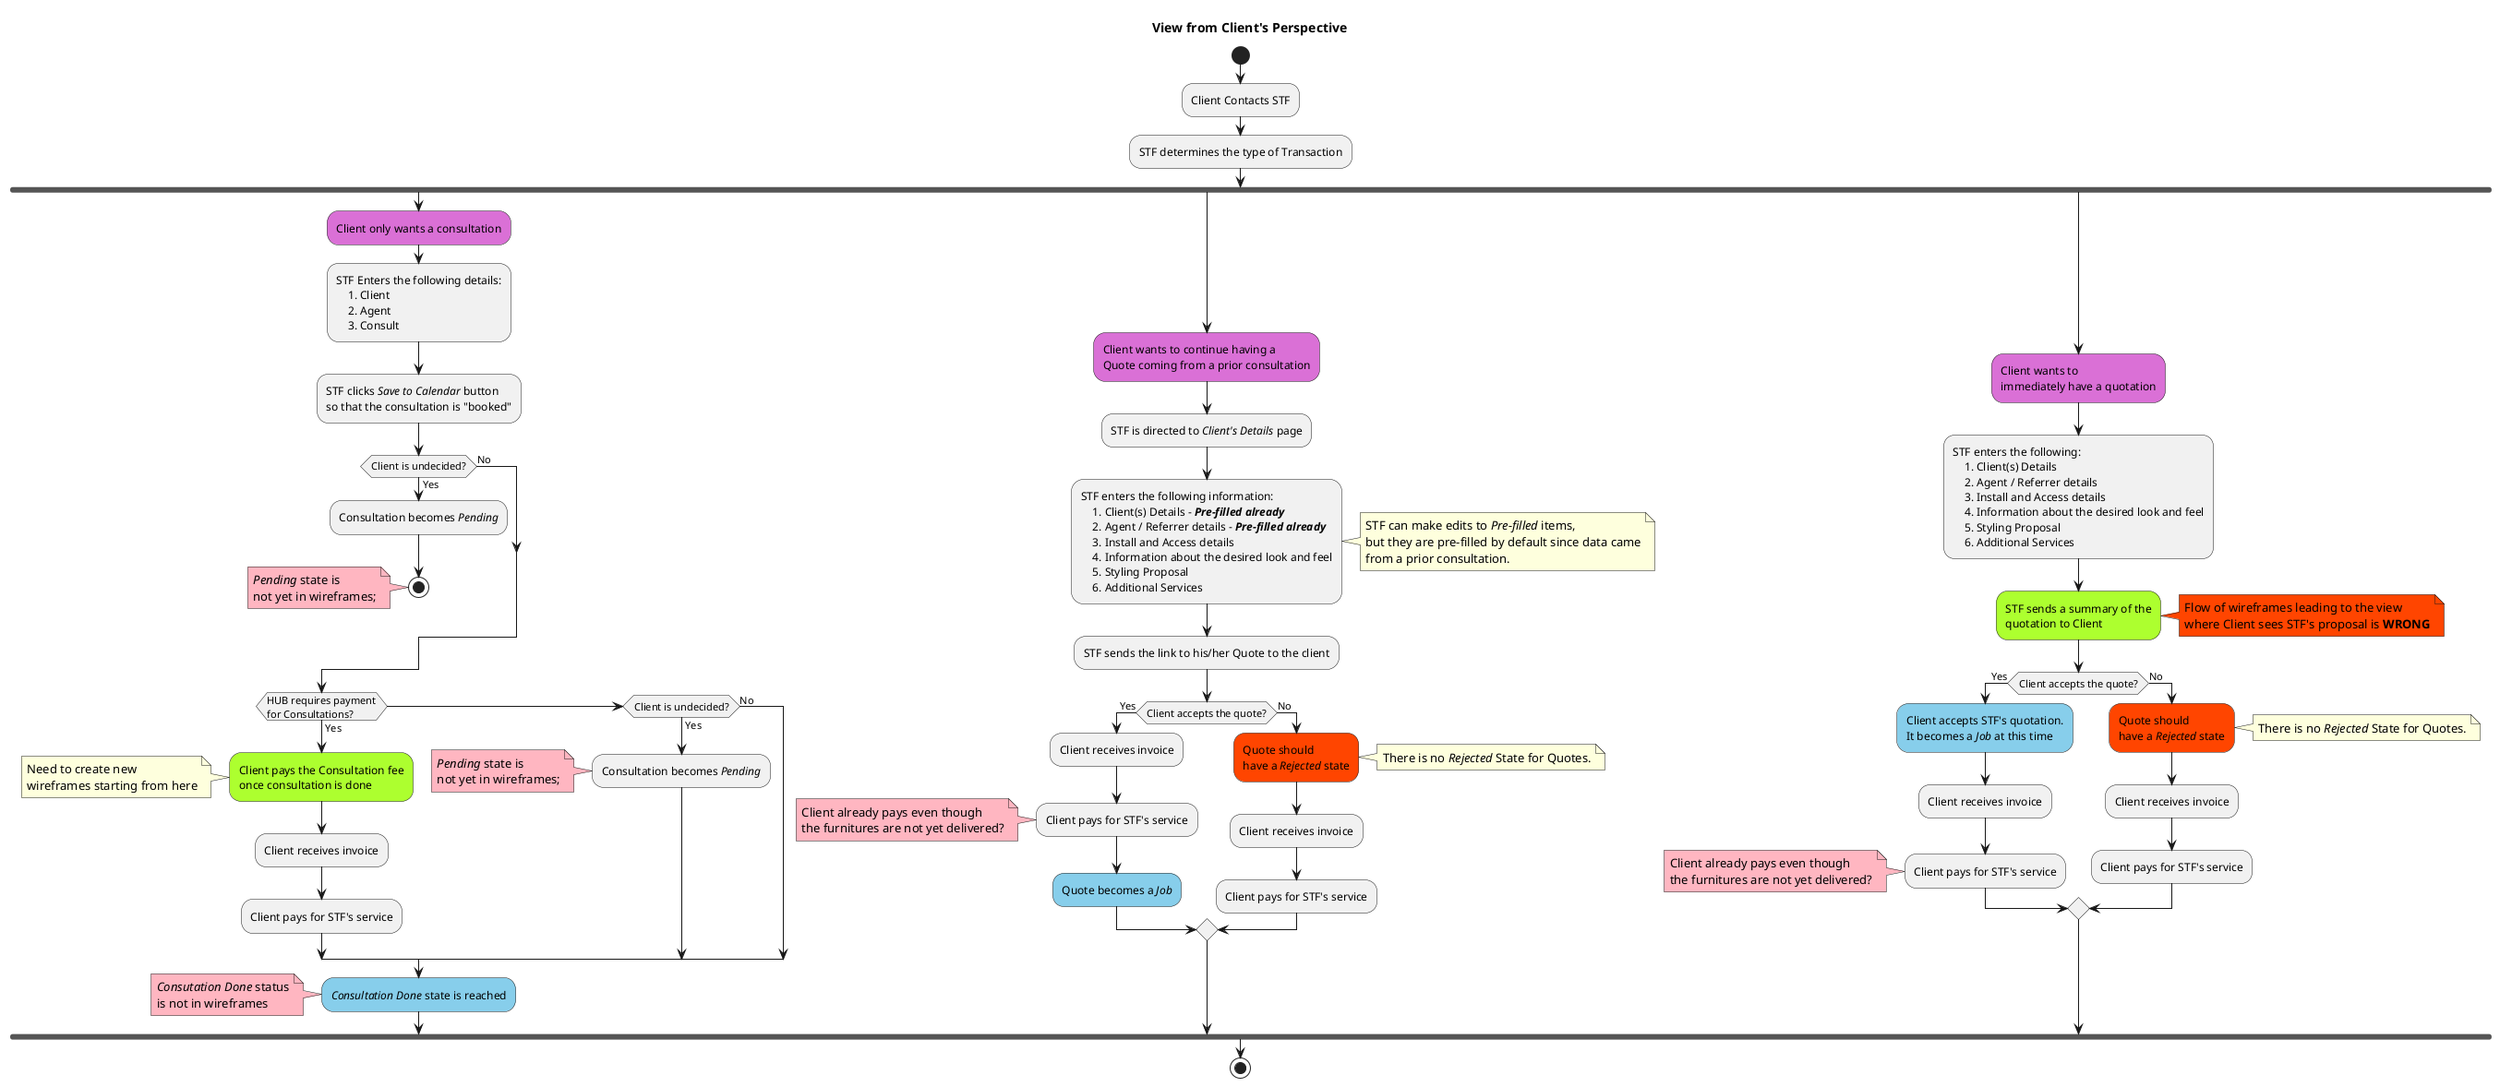 ' Contains high-level flow frm Client's perspective
' NOTE:
' Client only sees the link to STF's proposal.
' He/she is not a user to the Novari system
' which we are making

@startuml
    title View from Client's Perspective
    start
    :Client Contacts STF;
    :STF determines the type of Transaction;

    fork
        #Orchid:Client only wants a consultation;
        :STF Enters the following details:
            1. Client
            2. Agent
            3. Consult;
        :STF clicks //Save to Calendar// button
        so that the consultation is "booked";
        
        if (Client is undecided?) then (Yes)
            :Consultation becomes //Pending//;
            stop
            note left #LightPink
                //Pending// state is
                not yet in wireframes;
            end note
        else (No)
        endif
        
        if (HUB requires payment\nfor Consultations?) then (Yes)

            #GreenYellow:Client pays the Consultation fee
            once consultation is done;

            note left
                Need to create new
                wireframes starting from here
            end note

            :Client receives invoice;
            :Client pays for STF's service;
        elseif (Client is undecided?) then (Yes)
            :Consultation becomes //Pending//;
            note left #LightPink
                //Pending// state is
                not yet in wireframes;
            end note
        else (No)
        endif
            
        #SkyBlue://Consultation Done// state is reached;
        
        note left #LightPink
            //Consutation Done// status
            is not in wireframes
        end note
    
    fork again
        #Orchid:Client wants to continue having a
        Quote coming from a prior consultation;

        :STF is directed to //Client's Details// page;
        :STF enters the following information:
            1. Client(s) Details - **//Pre-filled already//**
            2. Agent / Referrer details - **//Pre-filled already//**
            3. Install and Access details
            4. Information about the desired look and feel
            5. Styling Proposal
            6. Additional Services;

        note right
            STF can make edits to //Pre-filled// items,
            but they are pre-filled by default since data came
            from a prior consultation.
        end note

        :STF sends the link to his/her Quote to the client;

        if (Client accepts the quote?) then (Yes)
            :Client receives invoice;
            :Client pays for STF's service;
            note #LightPink
                Client already pays even though
                the furnitures are not yet delivered?
            end note

            #SkyBlue:Quote becomes a //Job//;
        else (No)
            #OrangeRed:Quote should
            have a //Rejected// state;

            note right
                There is no //Rejected// State for Quotes.
            end note
            :Client receives invoice;
            :Client pays for STF's service;
        endif

    fork again
        #Orchid:Client wants to
        immediately have a quotation;

        :STF enters the following:
            1. Client(s) Details
            2. Agent / Referrer details
            3. Install and Access details
            4. Information about the desired look and feel
            5. Styling Proposal
            6. Additional Services;

        #GreenYellow:STF sends a summary of the
        quotation to Client;

        note right #OrangeRed
            Flow of wireframes leading to the view
            where Client sees STF's proposal is **WRONG**
        end note

        if (Client accepts the quote?) then (Yes)
            #SkyBlue:Client accepts STF's quotation.
            It becomes a //Job// at this time;
            :Client receives invoice;
            :Client pays for STF's service;
            note #LightPink
                Client already pays even though
                the furnitures are not yet delivered?
            end note

        else (No)
            #OrangeRed:Quote should
            have a //Rejected// state;

            note right
                There is no //Rejected// State for Quotes.
            end note
            :Client receives invoice;
            :Client pays for STF's service;
        endif
    end fork
    stop
@enduml